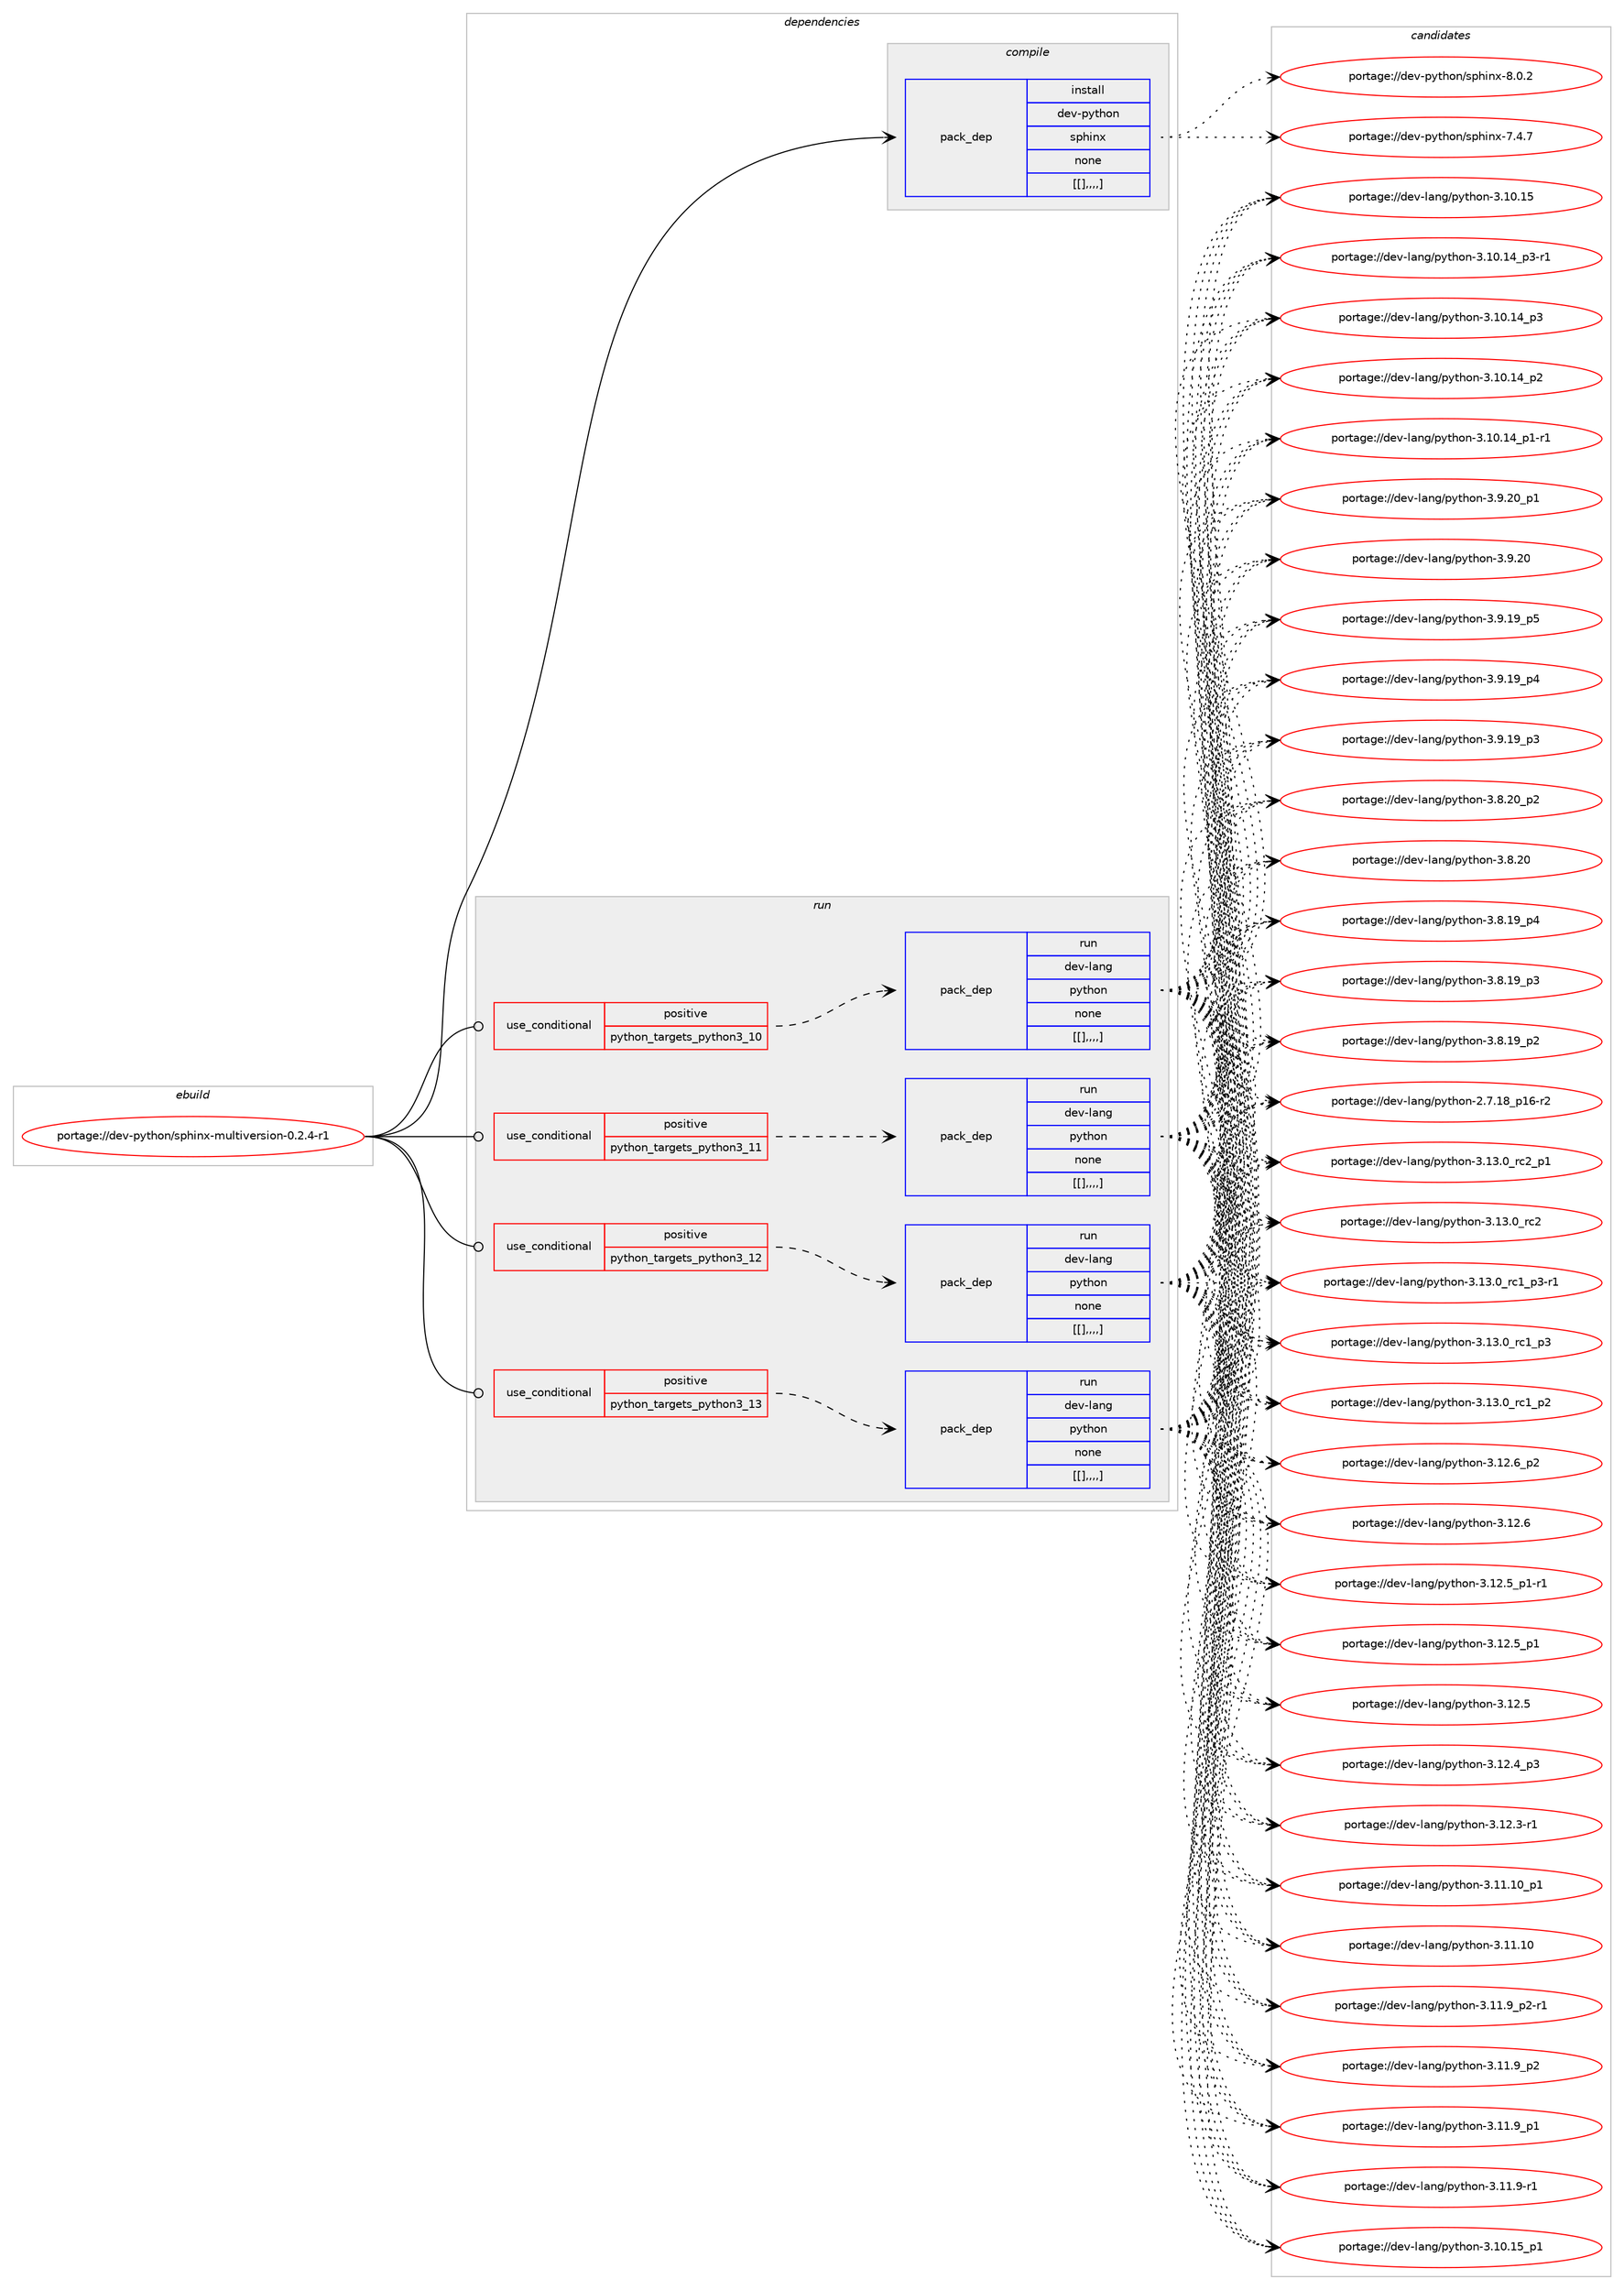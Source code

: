digraph prolog {

# *************
# Graph options
# *************

newrank=true;
concentrate=true;
compound=true;
graph [rankdir=LR,fontname=Helvetica,fontsize=10,ranksep=1.5];#, ranksep=2.5, nodesep=0.2];
edge  [arrowhead=vee];
node  [fontname=Helvetica,fontsize=10];

# **********
# The ebuild
# **********

subgraph cluster_leftcol {
color=gray;
label=<<i>ebuild</i>>;
id [label="portage://dev-python/sphinx-multiversion-0.2.4-r1", color=red, width=4, href="../dev-python/sphinx-multiversion-0.2.4-r1.svg"];
}

# ****************
# The dependencies
# ****************

subgraph cluster_midcol {
color=gray;
label=<<i>dependencies</i>>;
subgraph cluster_compile {
fillcolor="#eeeeee";
style=filled;
label=<<i>compile</i>>;
subgraph pack124453 {
dependency167256 [label=<<TABLE BORDER="0" CELLBORDER="1" CELLSPACING="0" CELLPADDING="4" WIDTH="220"><TR><TD ROWSPAN="6" CELLPADDING="30">pack_dep</TD></TR><TR><TD WIDTH="110">install</TD></TR><TR><TD>dev-python</TD></TR><TR><TD>sphinx</TD></TR><TR><TD>none</TD></TR><TR><TD>[[],,,,]</TD></TR></TABLE>>, shape=none, color=blue];
}
id:e -> dependency167256:w [weight=20,style="solid",arrowhead="vee"];
}
subgraph cluster_compileandrun {
fillcolor="#eeeeee";
style=filled;
label=<<i>compile and run</i>>;
}
subgraph cluster_run {
fillcolor="#eeeeee";
style=filled;
label=<<i>run</i>>;
subgraph cond41545 {
dependency167257 [label=<<TABLE BORDER="0" CELLBORDER="1" CELLSPACING="0" CELLPADDING="4"><TR><TD ROWSPAN="3" CELLPADDING="10">use_conditional</TD></TR><TR><TD>positive</TD></TR><TR><TD>python_targets_python3_10</TD></TR></TABLE>>, shape=none, color=red];
subgraph pack124454 {
dependency167258 [label=<<TABLE BORDER="0" CELLBORDER="1" CELLSPACING="0" CELLPADDING="4" WIDTH="220"><TR><TD ROWSPAN="6" CELLPADDING="30">pack_dep</TD></TR><TR><TD WIDTH="110">run</TD></TR><TR><TD>dev-lang</TD></TR><TR><TD>python</TD></TR><TR><TD>none</TD></TR><TR><TD>[[],,,,]</TD></TR></TABLE>>, shape=none, color=blue];
}
dependency167257:e -> dependency167258:w [weight=20,style="dashed",arrowhead="vee"];
}
id:e -> dependency167257:w [weight=20,style="solid",arrowhead="odot"];
subgraph cond41546 {
dependency167259 [label=<<TABLE BORDER="0" CELLBORDER="1" CELLSPACING="0" CELLPADDING="4"><TR><TD ROWSPAN="3" CELLPADDING="10">use_conditional</TD></TR><TR><TD>positive</TD></TR><TR><TD>python_targets_python3_11</TD></TR></TABLE>>, shape=none, color=red];
subgraph pack124455 {
dependency167260 [label=<<TABLE BORDER="0" CELLBORDER="1" CELLSPACING="0" CELLPADDING="4" WIDTH="220"><TR><TD ROWSPAN="6" CELLPADDING="30">pack_dep</TD></TR><TR><TD WIDTH="110">run</TD></TR><TR><TD>dev-lang</TD></TR><TR><TD>python</TD></TR><TR><TD>none</TD></TR><TR><TD>[[],,,,]</TD></TR></TABLE>>, shape=none, color=blue];
}
dependency167259:e -> dependency167260:w [weight=20,style="dashed",arrowhead="vee"];
}
id:e -> dependency167259:w [weight=20,style="solid",arrowhead="odot"];
subgraph cond41547 {
dependency167261 [label=<<TABLE BORDER="0" CELLBORDER="1" CELLSPACING="0" CELLPADDING="4"><TR><TD ROWSPAN="3" CELLPADDING="10">use_conditional</TD></TR><TR><TD>positive</TD></TR><TR><TD>python_targets_python3_12</TD></TR></TABLE>>, shape=none, color=red];
subgraph pack124456 {
dependency167262 [label=<<TABLE BORDER="0" CELLBORDER="1" CELLSPACING="0" CELLPADDING="4" WIDTH="220"><TR><TD ROWSPAN="6" CELLPADDING="30">pack_dep</TD></TR><TR><TD WIDTH="110">run</TD></TR><TR><TD>dev-lang</TD></TR><TR><TD>python</TD></TR><TR><TD>none</TD></TR><TR><TD>[[],,,,]</TD></TR></TABLE>>, shape=none, color=blue];
}
dependency167261:e -> dependency167262:w [weight=20,style="dashed",arrowhead="vee"];
}
id:e -> dependency167261:w [weight=20,style="solid",arrowhead="odot"];
subgraph cond41548 {
dependency167263 [label=<<TABLE BORDER="0" CELLBORDER="1" CELLSPACING="0" CELLPADDING="4"><TR><TD ROWSPAN="3" CELLPADDING="10">use_conditional</TD></TR><TR><TD>positive</TD></TR><TR><TD>python_targets_python3_13</TD></TR></TABLE>>, shape=none, color=red];
subgraph pack124457 {
dependency167264 [label=<<TABLE BORDER="0" CELLBORDER="1" CELLSPACING="0" CELLPADDING="4" WIDTH="220"><TR><TD ROWSPAN="6" CELLPADDING="30">pack_dep</TD></TR><TR><TD WIDTH="110">run</TD></TR><TR><TD>dev-lang</TD></TR><TR><TD>python</TD></TR><TR><TD>none</TD></TR><TR><TD>[[],,,,]</TD></TR></TABLE>>, shape=none, color=blue];
}
dependency167263:e -> dependency167264:w [weight=20,style="dashed",arrowhead="vee"];
}
id:e -> dependency167263:w [weight=20,style="solid",arrowhead="odot"];
}
}

# **************
# The candidates
# **************

subgraph cluster_choices {
rank=same;
color=gray;
label=<<i>candidates</i>>;

subgraph choice124453 {
color=black;
nodesep=1;
choice1001011184511212111610411111047115112104105110120455646484650 [label="portage://dev-python/sphinx-8.0.2", color=red, width=4,href="../dev-python/sphinx-8.0.2.svg"];
choice1001011184511212111610411111047115112104105110120455546524655 [label="portage://dev-python/sphinx-7.4.7", color=red, width=4,href="../dev-python/sphinx-7.4.7.svg"];
dependency167256:e -> choice1001011184511212111610411111047115112104105110120455646484650:w [style=dotted,weight="100"];
dependency167256:e -> choice1001011184511212111610411111047115112104105110120455546524655:w [style=dotted,weight="100"];
}
subgraph choice124454 {
color=black;
nodesep=1;
choice100101118451089711010347112121116104111110455146495146489511499509511249 [label="portage://dev-lang/python-3.13.0_rc2_p1", color=red, width=4,href="../dev-lang/python-3.13.0_rc2_p1.svg"];
choice10010111845108971101034711212111610411111045514649514648951149950 [label="portage://dev-lang/python-3.13.0_rc2", color=red, width=4,href="../dev-lang/python-3.13.0_rc2.svg"];
choice1001011184510897110103471121211161041111104551464951464895114994995112514511449 [label="portage://dev-lang/python-3.13.0_rc1_p3-r1", color=red, width=4,href="../dev-lang/python-3.13.0_rc1_p3-r1.svg"];
choice100101118451089711010347112121116104111110455146495146489511499499511251 [label="portage://dev-lang/python-3.13.0_rc1_p3", color=red, width=4,href="../dev-lang/python-3.13.0_rc1_p3.svg"];
choice100101118451089711010347112121116104111110455146495146489511499499511250 [label="portage://dev-lang/python-3.13.0_rc1_p2", color=red, width=4,href="../dev-lang/python-3.13.0_rc1_p2.svg"];
choice100101118451089711010347112121116104111110455146495046549511250 [label="portage://dev-lang/python-3.12.6_p2", color=red, width=4,href="../dev-lang/python-3.12.6_p2.svg"];
choice10010111845108971101034711212111610411111045514649504654 [label="portage://dev-lang/python-3.12.6", color=red, width=4,href="../dev-lang/python-3.12.6.svg"];
choice1001011184510897110103471121211161041111104551464950465395112494511449 [label="portage://dev-lang/python-3.12.5_p1-r1", color=red, width=4,href="../dev-lang/python-3.12.5_p1-r1.svg"];
choice100101118451089711010347112121116104111110455146495046539511249 [label="portage://dev-lang/python-3.12.5_p1", color=red, width=4,href="../dev-lang/python-3.12.5_p1.svg"];
choice10010111845108971101034711212111610411111045514649504653 [label="portage://dev-lang/python-3.12.5", color=red, width=4,href="../dev-lang/python-3.12.5.svg"];
choice100101118451089711010347112121116104111110455146495046529511251 [label="portage://dev-lang/python-3.12.4_p3", color=red, width=4,href="../dev-lang/python-3.12.4_p3.svg"];
choice100101118451089711010347112121116104111110455146495046514511449 [label="portage://dev-lang/python-3.12.3-r1", color=red, width=4,href="../dev-lang/python-3.12.3-r1.svg"];
choice10010111845108971101034711212111610411111045514649494649489511249 [label="portage://dev-lang/python-3.11.10_p1", color=red, width=4,href="../dev-lang/python-3.11.10_p1.svg"];
choice1001011184510897110103471121211161041111104551464949464948 [label="portage://dev-lang/python-3.11.10", color=red, width=4,href="../dev-lang/python-3.11.10.svg"];
choice1001011184510897110103471121211161041111104551464949465795112504511449 [label="portage://dev-lang/python-3.11.9_p2-r1", color=red, width=4,href="../dev-lang/python-3.11.9_p2-r1.svg"];
choice100101118451089711010347112121116104111110455146494946579511250 [label="portage://dev-lang/python-3.11.9_p2", color=red, width=4,href="../dev-lang/python-3.11.9_p2.svg"];
choice100101118451089711010347112121116104111110455146494946579511249 [label="portage://dev-lang/python-3.11.9_p1", color=red, width=4,href="../dev-lang/python-3.11.9_p1.svg"];
choice100101118451089711010347112121116104111110455146494946574511449 [label="portage://dev-lang/python-3.11.9-r1", color=red, width=4,href="../dev-lang/python-3.11.9-r1.svg"];
choice10010111845108971101034711212111610411111045514649484649539511249 [label="portage://dev-lang/python-3.10.15_p1", color=red, width=4,href="../dev-lang/python-3.10.15_p1.svg"];
choice1001011184510897110103471121211161041111104551464948464953 [label="portage://dev-lang/python-3.10.15", color=red, width=4,href="../dev-lang/python-3.10.15.svg"];
choice100101118451089711010347112121116104111110455146494846495295112514511449 [label="portage://dev-lang/python-3.10.14_p3-r1", color=red, width=4,href="../dev-lang/python-3.10.14_p3-r1.svg"];
choice10010111845108971101034711212111610411111045514649484649529511251 [label="portage://dev-lang/python-3.10.14_p3", color=red, width=4,href="../dev-lang/python-3.10.14_p3.svg"];
choice10010111845108971101034711212111610411111045514649484649529511250 [label="portage://dev-lang/python-3.10.14_p2", color=red, width=4,href="../dev-lang/python-3.10.14_p2.svg"];
choice100101118451089711010347112121116104111110455146494846495295112494511449 [label="portage://dev-lang/python-3.10.14_p1-r1", color=red, width=4,href="../dev-lang/python-3.10.14_p1-r1.svg"];
choice100101118451089711010347112121116104111110455146574650489511249 [label="portage://dev-lang/python-3.9.20_p1", color=red, width=4,href="../dev-lang/python-3.9.20_p1.svg"];
choice10010111845108971101034711212111610411111045514657465048 [label="portage://dev-lang/python-3.9.20", color=red, width=4,href="../dev-lang/python-3.9.20.svg"];
choice100101118451089711010347112121116104111110455146574649579511253 [label="portage://dev-lang/python-3.9.19_p5", color=red, width=4,href="../dev-lang/python-3.9.19_p5.svg"];
choice100101118451089711010347112121116104111110455146574649579511252 [label="portage://dev-lang/python-3.9.19_p4", color=red, width=4,href="../dev-lang/python-3.9.19_p4.svg"];
choice100101118451089711010347112121116104111110455146574649579511251 [label="portage://dev-lang/python-3.9.19_p3", color=red, width=4,href="../dev-lang/python-3.9.19_p3.svg"];
choice100101118451089711010347112121116104111110455146564650489511250 [label="portage://dev-lang/python-3.8.20_p2", color=red, width=4,href="../dev-lang/python-3.8.20_p2.svg"];
choice10010111845108971101034711212111610411111045514656465048 [label="portage://dev-lang/python-3.8.20", color=red, width=4,href="../dev-lang/python-3.8.20.svg"];
choice100101118451089711010347112121116104111110455146564649579511252 [label="portage://dev-lang/python-3.8.19_p4", color=red, width=4,href="../dev-lang/python-3.8.19_p4.svg"];
choice100101118451089711010347112121116104111110455146564649579511251 [label="portage://dev-lang/python-3.8.19_p3", color=red, width=4,href="../dev-lang/python-3.8.19_p3.svg"];
choice100101118451089711010347112121116104111110455146564649579511250 [label="portage://dev-lang/python-3.8.19_p2", color=red, width=4,href="../dev-lang/python-3.8.19_p2.svg"];
choice100101118451089711010347112121116104111110455046554649569511249544511450 [label="portage://dev-lang/python-2.7.18_p16-r2", color=red, width=4,href="../dev-lang/python-2.7.18_p16-r2.svg"];
dependency167258:e -> choice100101118451089711010347112121116104111110455146495146489511499509511249:w [style=dotted,weight="100"];
dependency167258:e -> choice10010111845108971101034711212111610411111045514649514648951149950:w [style=dotted,weight="100"];
dependency167258:e -> choice1001011184510897110103471121211161041111104551464951464895114994995112514511449:w [style=dotted,weight="100"];
dependency167258:e -> choice100101118451089711010347112121116104111110455146495146489511499499511251:w [style=dotted,weight="100"];
dependency167258:e -> choice100101118451089711010347112121116104111110455146495146489511499499511250:w [style=dotted,weight="100"];
dependency167258:e -> choice100101118451089711010347112121116104111110455146495046549511250:w [style=dotted,weight="100"];
dependency167258:e -> choice10010111845108971101034711212111610411111045514649504654:w [style=dotted,weight="100"];
dependency167258:e -> choice1001011184510897110103471121211161041111104551464950465395112494511449:w [style=dotted,weight="100"];
dependency167258:e -> choice100101118451089711010347112121116104111110455146495046539511249:w [style=dotted,weight="100"];
dependency167258:e -> choice10010111845108971101034711212111610411111045514649504653:w [style=dotted,weight="100"];
dependency167258:e -> choice100101118451089711010347112121116104111110455146495046529511251:w [style=dotted,weight="100"];
dependency167258:e -> choice100101118451089711010347112121116104111110455146495046514511449:w [style=dotted,weight="100"];
dependency167258:e -> choice10010111845108971101034711212111610411111045514649494649489511249:w [style=dotted,weight="100"];
dependency167258:e -> choice1001011184510897110103471121211161041111104551464949464948:w [style=dotted,weight="100"];
dependency167258:e -> choice1001011184510897110103471121211161041111104551464949465795112504511449:w [style=dotted,weight="100"];
dependency167258:e -> choice100101118451089711010347112121116104111110455146494946579511250:w [style=dotted,weight="100"];
dependency167258:e -> choice100101118451089711010347112121116104111110455146494946579511249:w [style=dotted,weight="100"];
dependency167258:e -> choice100101118451089711010347112121116104111110455146494946574511449:w [style=dotted,weight="100"];
dependency167258:e -> choice10010111845108971101034711212111610411111045514649484649539511249:w [style=dotted,weight="100"];
dependency167258:e -> choice1001011184510897110103471121211161041111104551464948464953:w [style=dotted,weight="100"];
dependency167258:e -> choice100101118451089711010347112121116104111110455146494846495295112514511449:w [style=dotted,weight="100"];
dependency167258:e -> choice10010111845108971101034711212111610411111045514649484649529511251:w [style=dotted,weight="100"];
dependency167258:e -> choice10010111845108971101034711212111610411111045514649484649529511250:w [style=dotted,weight="100"];
dependency167258:e -> choice100101118451089711010347112121116104111110455146494846495295112494511449:w [style=dotted,weight="100"];
dependency167258:e -> choice100101118451089711010347112121116104111110455146574650489511249:w [style=dotted,weight="100"];
dependency167258:e -> choice10010111845108971101034711212111610411111045514657465048:w [style=dotted,weight="100"];
dependency167258:e -> choice100101118451089711010347112121116104111110455146574649579511253:w [style=dotted,weight="100"];
dependency167258:e -> choice100101118451089711010347112121116104111110455146574649579511252:w [style=dotted,weight="100"];
dependency167258:e -> choice100101118451089711010347112121116104111110455146574649579511251:w [style=dotted,weight="100"];
dependency167258:e -> choice100101118451089711010347112121116104111110455146564650489511250:w [style=dotted,weight="100"];
dependency167258:e -> choice10010111845108971101034711212111610411111045514656465048:w [style=dotted,weight="100"];
dependency167258:e -> choice100101118451089711010347112121116104111110455146564649579511252:w [style=dotted,weight="100"];
dependency167258:e -> choice100101118451089711010347112121116104111110455146564649579511251:w [style=dotted,weight="100"];
dependency167258:e -> choice100101118451089711010347112121116104111110455146564649579511250:w [style=dotted,weight="100"];
dependency167258:e -> choice100101118451089711010347112121116104111110455046554649569511249544511450:w [style=dotted,weight="100"];
}
subgraph choice124455 {
color=black;
nodesep=1;
choice100101118451089711010347112121116104111110455146495146489511499509511249 [label="portage://dev-lang/python-3.13.0_rc2_p1", color=red, width=4,href="../dev-lang/python-3.13.0_rc2_p1.svg"];
choice10010111845108971101034711212111610411111045514649514648951149950 [label="portage://dev-lang/python-3.13.0_rc2", color=red, width=4,href="../dev-lang/python-3.13.0_rc2.svg"];
choice1001011184510897110103471121211161041111104551464951464895114994995112514511449 [label="portage://dev-lang/python-3.13.0_rc1_p3-r1", color=red, width=4,href="../dev-lang/python-3.13.0_rc1_p3-r1.svg"];
choice100101118451089711010347112121116104111110455146495146489511499499511251 [label="portage://dev-lang/python-3.13.0_rc1_p3", color=red, width=4,href="../dev-lang/python-3.13.0_rc1_p3.svg"];
choice100101118451089711010347112121116104111110455146495146489511499499511250 [label="portage://dev-lang/python-3.13.0_rc1_p2", color=red, width=4,href="../dev-lang/python-3.13.0_rc1_p2.svg"];
choice100101118451089711010347112121116104111110455146495046549511250 [label="portage://dev-lang/python-3.12.6_p2", color=red, width=4,href="../dev-lang/python-3.12.6_p2.svg"];
choice10010111845108971101034711212111610411111045514649504654 [label="portage://dev-lang/python-3.12.6", color=red, width=4,href="../dev-lang/python-3.12.6.svg"];
choice1001011184510897110103471121211161041111104551464950465395112494511449 [label="portage://dev-lang/python-3.12.5_p1-r1", color=red, width=4,href="../dev-lang/python-3.12.5_p1-r1.svg"];
choice100101118451089711010347112121116104111110455146495046539511249 [label="portage://dev-lang/python-3.12.5_p1", color=red, width=4,href="../dev-lang/python-3.12.5_p1.svg"];
choice10010111845108971101034711212111610411111045514649504653 [label="portage://dev-lang/python-3.12.5", color=red, width=4,href="../dev-lang/python-3.12.5.svg"];
choice100101118451089711010347112121116104111110455146495046529511251 [label="portage://dev-lang/python-3.12.4_p3", color=red, width=4,href="../dev-lang/python-3.12.4_p3.svg"];
choice100101118451089711010347112121116104111110455146495046514511449 [label="portage://dev-lang/python-3.12.3-r1", color=red, width=4,href="../dev-lang/python-3.12.3-r1.svg"];
choice10010111845108971101034711212111610411111045514649494649489511249 [label="portage://dev-lang/python-3.11.10_p1", color=red, width=4,href="../dev-lang/python-3.11.10_p1.svg"];
choice1001011184510897110103471121211161041111104551464949464948 [label="portage://dev-lang/python-3.11.10", color=red, width=4,href="../dev-lang/python-3.11.10.svg"];
choice1001011184510897110103471121211161041111104551464949465795112504511449 [label="portage://dev-lang/python-3.11.9_p2-r1", color=red, width=4,href="../dev-lang/python-3.11.9_p2-r1.svg"];
choice100101118451089711010347112121116104111110455146494946579511250 [label="portage://dev-lang/python-3.11.9_p2", color=red, width=4,href="../dev-lang/python-3.11.9_p2.svg"];
choice100101118451089711010347112121116104111110455146494946579511249 [label="portage://dev-lang/python-3.11.9_p1", color=red, width=4,href="../dev-lang/python-3.11.9_p1.svg"];
choice100101118451089711010347112121116104111110455146494946574511449 [label="portage://dev-lang/python-3.11.9-r1", color=red, width=4,href="../dev-lang/python-3.11.9-r1.svg"];
choice10010111845108971101034711212111610411111045514649484649539511249 [label="portage://dev-lang/python-3.10.15_p1", color=red, width=4,href="../dev-lang/python-3.10.15_p1.svg"];
choice1001011184510897110103471121211161041111104551464948464953 [label="portage://dev-lang/python-3.10.15", color=red, width=4,href="../dev-lang/python-3.10.15.svg"];
choice100101118451089711010347112121116104111110455146494846495295112514511449 [label="portage://dev-lang/python-3.10.14_p3-r1", color=red, width=4,href="../dev-lang/python-3.10.14_p3-r1.svg"];
choice10010111845108971101034711212111610411111045514649484649529511251 [label="portage://dev-lang/python-3.10.14_p3", color=red, width=4,href="../dev-lang/python-3.10.14_p3.svg"];
choice10010111845108971101034711212111610411111045514649484649529511250 [label="portage://dev-lang/python-3.10.14_p2", color=red, width=4,href="../dev-lang/python-3.10.14_p2.svg"];
choice100101118451089711010347112121116104111110455146494846495295112494511449 [label="portage://dev-lang/python-3.10.14_p1-r1", color=red, width=4,href="../dev-lang/python-3.10.14_p1-r1.svg"];
choice100101118451089711010347112121116104111110455146574650489511249 [label="portage://dev-lang/python-3.9.20_p1", color=red, width=4,href="../dev-lang/python-3.9.20_p1.svg"];
choice10010111845108971101034711212111610411111045514657465048 [label="portage://dev-lang/python-3.9.20", color=red, width=4,href="../dev-lang/python-3.9.20.svg"];
choice100101118451089711010347112121116104111110455146574649579511253 [label="portage://dev-lang/python-3.9.19_p5", color=red, width=4,href="../dev-lang/python-3.9.19_p5.svg"];
choice100101118451089711010347112121116104111110455146574649579511252 [label="portage://dev-lang/python-3.9.19_p4", color=red, width=4,href="../dev-lang/python-3.9.19_p4.svg"];
choice100101118451089711010347112121116104111110455146574649579511251 [label="portage://dev-lang/python-3.9.19_p3", color=red, width=4,href="../dev-lang/python-3.9.19_p3.svg"];
choice100101118451089711010347112121116104111110455146564650489511250 [label="portage://dev-lang/python-3.8.20_p2", color=red, width=4,href="../dev-lang/python-3.8.20_p2.svg"];
choice10010111845108971101034711212111610411111045514656465048 [label="portage://dev-lang/python-3.8.20", color=red, width=4,href="../dev-lang/python-3.8.20.svg"];
choice100101118451089711010347112121116104111110455146564649579511252 [label="portage://dev-lang/python-3.8.19_p4", color=red, width=4,href="../dev-lang/python-3.8.19_p4.svg"];
choice100101118451089711010347112121116104111110455146564649579511251 [label="portage://dev-lang/python-3.8.19_p3", color=red, width=4,href="../dev-lang/python-3.8.19_p3.svg"];
choice100101118451089711010347112121116104111110455146564649579511250 [label="portage://dev-lang/python-3.8.19_p2", color=red, width=4,href="../dev-lang/python-3.8.19_p2.svg"];
choice100101118451089711010347112121116104111110455046554649569511249544511450 [label="portage://dev-lang/python-2.7.18_p16-r2", color=red, width=4,href="../dev-lang/python-2.7.18_p16-r2.svg"];
dependency167260:e -> choice100101118451089711010347112121116104111110455146495146489511499509511249:w [style=dotted,weight="100"];
dependency167260:e -> choice10010111845108971101034711212111610411111045514649514648951149950:w [style=dotted,weight="100"];
dependency167260:e -> choice1001011184510897110103471121211161041111104551464951464895114994995112514511449:w [style=dotted,weight="100"];
dependency167260:e -> choice100101118451089711010347112121116104111110455146495146489511499499511251:w [style=dotted,weight="100"];
dependency167260:e -> choice100101118451089711010347112121116104111110455146495146489511499499511250:w [style=dotted,weight="100"];
dependency167260:e -> choice100101118451089711010347112121116104111110455146495046549511250:w [style=dotted,weight="100"];
dependency167260:e -> choice10010111845108971101034711212111610411111045514649504654:w [style=dotted,weight="100"];
dependency167260:e -> choice1001011184510897110103471121211161041111104551464950465395112494511449:w [style=dotted,weight="100"];
dependency167260:e -> choice100101118451089711010347112121116104111110455146495046539511249:w [style=dotted,weight="100"];
dependency167260:e -> choice10010111845108971101034711212111610411111045514649504653:w [style=dotted,weight="100"];
dependency167260:e -> choice100101118451089711010347112121116104111110455146495046529511251:w [style=dotted,weight="100"];
dependency167260:e -> choice100101118451089711010347112121116104111110455146495046514511449:w [style=dotted,weight="100"];
dependency167260:e -> choice10010111845108971101034711212111610411111045514649494649489511249:w [style=dotted,weight="100"];
dependency167260:e -> choice1001011184510897110103471121211161041111104551464949464948:w [style=dotted,weight="100"];
dependency167260:e -> choice1001011184510897110103471121211161041111104551464949465795112504511449:w [style=dotted,weight="100"];
dependency167260:e -> choice100101118451089711010347112121116104111110455146494946579511250:w [style=dotted,weight="100"];
dependency167260:e -> choice100101118451089711010347112121116104111110455146494946579511249:w [style=dotted,weight="100"];
dependency167260:e -> choice100101118451089711010347112121116104111110455146494946574511449:w [style=dotted,weight="100"];
dependency167260:e -> choice10010111845108971101034711212111610411111045514649484649539511249:w [style=dotted,weight="100"];
dependency167260:e -> choice1001011184510897110103471121211161041111104551464948464953:w [style=dotted,weight="100"];
dependency167260:e -> choice100101118451089711010347112121116104111110455146494846495295112514511449:w [style=dotted,weight="100"];
dependency167260:e -> choice10010111845108971101034711212111610411111045514649484649529511251:w [style=dotted,weight="100"];
dependency167260:e -> choice10010111845108971101034711212111610411111045514649484649529511250:w [style=dotted,weight="100"];
dependency167260:e -> choice100101118451089711010347112121116104111110455146494846495295112494511449:w [style=dotted,weight="100"];
dependency167260:e -> choice100101118451089711010347112121116104111110455146574650489511249:w [style=dotted,weight="100"];
dependency167260:e -> choice10010111845108971101034711212111610411111045514657465048:w [style=dotted,weight="100"];
dependency167260:e -> choice100101118451089711010347112121116104111110455146574649579511253:w [style=dotted,weight="100"];
dependency167260:e -> choice100101118451089711010347112121116104111110455146574649579511252:w [style=dotted,weight="100"];
dependency167260:e -> choice100101118451089711010347112121116104111110455146574649579511251:w [style=dotted,weight="100"];
dependency167260:e -> choice100101118451089711010347112121116104111110455146564650489511250:w [style=dotted,weight="100"];
dependency167260:e -> choice10010111845108971101034711212111610411111045514656465048:w [style=dotted,weight="100"];
dependency167260:e -> choice100101118451089711010347112121116104111110455146564649579511252:w [style=dotted,weight="100"];
dependency167260:e -> choice100101118451089711010347112121116104111110455146564649579511251:w [style=dotted,weight="100"];
dependency167260:e -> choice100101118451089711010347112121116104111110455146564649579511250:w [style=dotted,weight="100"];
dependency167260:e -> choice100101118451089711010347112121116104111110455046554649569511249544511450:w [style=dotted,weight="100"];
}
subgraph choice124456 {
color=black;
nodesep=1;
choice100101118451089711010347112121116104111110455146495146489511499509511249 [label="portage://dev-lang/python-3.13.0_rc2_p1", color=red, width=4,href="../dev-lang/python-3.13.0_rc2_p1.svg"];
choice10010111845108971101034711212111610411111045514649514648951149950 [label="portage://dev-lang/python-3.13.0_rc2", color=red, width=4,href="../dev-lang/python-3.13.0_rc2.svg"];
choice1001011184510897110103471121211161041111104551464951464895114994995112514511449 [label="portage://dev-lang/python-3.13.0_rc1_p3-r1", color=red, width=4,href="../dev-lang/python-3.13.0_rc1_p3-r1.svg"];
choice100101118451089711010347112121116104111110455146495146489511499499511251 [label="portage://dev-lang/python-3.13.0_rc1_p3", color=red, width=4,href="../dev-lang/python-3.13.0_rc1_p3.svg"];
choice100101118451089711010347112121116104111110455146495146489511499499511250 [label="portage://dev-lang/python-3.13.0_rc1_p2", color=red, width=4,href="../dev-lang/python-3.13.0_rc1_p2.svg"];
choice100101118451089711010347112121116104111110455146495046549511250 [label="portage://dev-lang/python-3.12.6_p2", color=red, width=4,href="../dev-lang/python-3.12.6_p2.svg"];
choice10010111845108971101034711212111610411111045514649504654 [label="portage://dev-lang/python-3.12.6", color=red, width=4,href="../dev-lang/python-3.12.6.svg"];
choice1001011184510897110103471121211161041111104551464950465395112494511449 [label="portage://dev-lang/python-3.12.5_p1-r1", color=red, width=4,href="../dev-lang/python-3.12.5_p1-r1.svg"];
choice100101118451089711010347112121116104111110455146495046539511249 [label="portage://dev-lang/python-3.12.5_p1", color=red, width=4,href="../dev-lang/python-3.12.5_p1.svg"];
choice10010111845108971101034711212111610411111045514649504653 [label="portage://dev-lang/python-3.12.5", color=red, width=4,href="../dev-lang/python-3.12.5.svg"];
choice100101118451089711010347112121116104111110455146495046529511251 [label="portage://dev-lang/python-3.12.4_p3", color=red, width=4,href="../dev-lang/python-3.12.4_p3.svg"];
choice100101118451089711010347112121116104111110455146495046514511449 [label="portage://dev-lang/python-3.12.3-r1", color=red, width=4,href="../dev-lang/python-3.12.3-r1.svg"];
choice10010111845108971101034711212111610411111045514649494649489511249 [label="portage://dev-lang/python-3.11.10_p1", color=red, width=4,href="../dev-lang/python-3.11.10_p1.svg"];
choice1001011184510897110103471121211161041111104551464949464948 [label="portage://dev-lang/python-3.11.10", color=red, width=4,href="../dev-lang/python-3.11.10.svg"];
choice1001011184510897110103471121211161041111104551464949465795112504511449 [label="portage://dev-lang/python-3.11.9_p2-r1", color=red, width=4,href="../dev-lang/python-3.11.9_p2-r1.svg"];
choice100101118451089711010347112121116104111110455146494946579511250 [label="portage://dev-lang/python-3.11.9_p2", color=red, width=4,href="../dev-lang/python-3.11.9_p2.svg"];
choice100101118451089711010347112121116104111110455146494946579511249 [label="portage://dev-lang/python-3.11.9_p1", color=red, width=4,href="../dev-lang/python-3.11.9_p1.svg"];
choice100101118451089711010347112121116104111110455146494946574511449 [label="portage://dev-lang/python-3.11.9-r1", color=red, width=4,href="../dev-lang/python-3.11.9-r1.svg"];
choice10010111845108971101034711212111610411111045514649484649539511249 [label="portage://dev-lang/python-3.10.15_p1", color=red, width=4,href="../dev-lang/python-3.10.15_p1.svg"];
choice1001011184510897110103471121211161041111104551464948464953 [label="portage://dev-lang/python-3.10.15", color=red, width=4,href="../dev-lang/python-3.10.15.svg"];
choice100101118451089711010347112121116104111110455146494846495295112514511449 [label="portage://dev-lang/python-3.10.14_p3-r1", color=red, width=4,href="../dev-lang/python-3.10.14_p3-r1.svg"];
choice10010111845108971101034711212111610411111045514649484649529511251 [label="portage://dev-lang/python-3.10.14_p3", color=red, width=4,href="../dev-lang/python-3.10.14_p3.svg"];
choice10010111845108971101034711212111610411111045514649484649529511250 [label="portage://dev-lang/python-3.10.14_p2", color=red, width=4,href="../dev-lang/python-3.10.14_p2.svg"];
choice100101118451089711010347112121116104111110455146494846495295112494511449 [label="portage://dev-lang/python-3.10.14_p1-r1", color=red, width=4,href="../dev-lang/python-3.10.14_p1-r1.svg"];
choice100101118451089711010347112121116104111110455146574650489511249 [label="portage://dev-lang/python-3.9.20_p1", color=red, width=4,href="../dev-lang/python-3.9.20_p1.svg"];
choice10010111845108971101034711212111610411111045514657465048 [label="portage://dev-lang/python-3.9.20", color=red, width=4,href="../dev-lang/python-3.9.20.svg"];
choice100101118451089711010347112121116104111110455146574649579511253 [label="portage://dev-lang/python-3.9.19_p5", color=red, width=4,href="../dev-lang/python-3.9.19_p5.svg"];
choice100101118451089711010347112121116104111110455146574649579511252 [label="portage://dev-lang/python-3.9.19_p4", color=red, width=4,href="../dev-lang/python-3.9.19_p4.svg"];
choice100101118451089711010347112121116104111110455146574649579511251 [label="portage://dev-lang/python-3.9.19_p3", color=red, width=4,href="../dev-lang/python-3.9.19_p3.svg"];
choice100101118451089711010347112121116104111110455146564650489511250 [label="portage://dev-lang/python-3.8.20_p2", color=red, width=4,href="../dev-lang/python-3.8.20_p2.svg"];
choice10010111845108971101034711212111610411111045514656465048 [label="portage://dev-lang/python-3.8.20", color=red, width=4,href="../dev-lang/python-3.8.20.svg"];
choice100101118451089711010347112121116104111110455146564649579511252 [label="portage://dev-lang/python-3.8.19_p4", color=red, width=4,href="../dev-lang/python-3.8.19_p4.svg"];
choice100101118451089711010347112121116104111110455146564649579511251 [label="portage://dev-lang/python-3.8.19_p3", color=red, width=4,href="../dev-lang/python-3.8.19_p3.svg"];
choice100101118451089711010347112121116104111110455146564649579511250 [label="portage://dev-lang/python-3.8.19_p2", color=red, width=4,href="../dev-lang/python-3.8.19_p2.svg"];
choice100101118451089711010347112121116104111110455046554649569511249544511450 [label="portage://dev-lang/python-2.7.18_p16-r2", color=red, width=4,href="../dev-lang/python-2.7.18_p16-r2.svg"];
dependency167262:e -> choice100101118451089711010347112121116104111110455146495146489511499509511249:w [style=dotted,weight="100"];
dependency167262:e -> choice10010111845108971101034711212111610411111045514649514648951149950:w [style=dotted,weight="100"];
dependency167262:e -> choice1001011184510897110103471121211161041111104551464951464895114994995112514511449:w [style=dotted,weight="100"];
dependency167262:e -> choice100101118451089711010347112121116104111110455146495146489511499499511251:w [style=dotted,weight="100"];
dependency167262:e -> choice100101118451089711010347112121116104111110455146495146489511499499511250:w [style=dotted,weight="100"];
dependency167262:e -> choice100101118451089711010347112121116104111110455146495046549511250:w [style=dotted,weight="100"];
dependency167262:e -> choice10010111845108971101034711212111610411111045514649504654:w [style=dotted,weight="100"];
dependency167262:e -> choice1001011184510897110103471121211161041111104551464950465395112494511449:w [style=dotted,weight="100"];
dependency167262:e -> choice100101118451089711010347112121116104111110455146495046539511249:w [style=dotted,weight="100"];
dependency167262:e -> choice10010111845108971101034711212111610411111045514649504653:w [style=dotted,weight="100"];
dependency167262:e -> choice100101118451089711010347112121116104111110455146495046529511251:w [style=dotted,weight="100"];
dependency167262:e -> choice100101118451089711010347112121116104111110455146495046514511449:w [style=dotted,weight="100"];
dependency167262:e -> choice10010111845108971101034711212111610411111045514649494649489511249:w [style=dotted,weight="100"];
dependency167262:e -> choice1001011184510897110103471121211161041111104551464949464948:w [style=dotted,weight="100"];
dependency167262:e -> choice1001011184510897110103471121211161041111104551464949465795112504511449:w [style=dotted,weight="100"];
dependency167262:e -> choice100101118451089711010347112121116104111110455146494946579511250:w [style=dotted,weight="100"];
dependency167262:e -> choice100101118451089711010347112121116104111110455146494946579511249:w [style=dotted,weight="100"];
dependency167262:e -> choice100101118451089711010347112121116104111110455146494946574511449:w [style=dotted,weight="100"];
dependency167262:e -> choice10010111845108971101034711212111610411111045514649484649539511249:w [style=dotted,weight="100"];
dependency167262:e -> choice1001011184510897110103471121211161041111104551464948464953:w [style=dotted,weight="100"];
dependency167262:e -> choice100101118451089711010347112121116104111110455146494846495295112514511449:w [style=dotted,weight="100"];
dependency167262:e -> choice10010111845108971101034711212111610411111045514649484649529511251:w [style=dotted,weight="100"];
dependency167262:e -> choice10010111845108971101034711212111610411111045514649484649529511250:w [style=dotted,weight="100"];
dependency167262:e -> choice100101118451089711010347112121116104111110455146494846495295112494511449:w [style=dotted,weight="100"];
dependency167262:e -> choice100101118451089711010347112121116104111110455146574650489511249:w [style=dotted,weight="100"];
dependency167262:e -> choice10010111845108971101034711212111610411111045514657465048:w [style=dotted,weight="100"];
dependency167262:e -> choice100101118451089711010347112121116104111110455146574649579511253:w [style=dotted,weight="100"];
dependency167262:e -> choice100101118451089711010347112121116104111110455146574649579511252:w [style=dotted,weight="100"];
dependency167262:e -> choice100101118451089711010347112121116104111110455146574649579511251:w [style=dotted,weight="100"];
dependency167262:e -> choice100101118451089711010347112121116104111110455146564650489511250:w [style=dotted,weight="100"];
dependency167262:e -> choice10010111845108971101034711212111610411111045514656465048:w [style=dotted,weight="100"];
dependency167262:e -> choice100101118451089711010347112121116104111110455146564649579511252:w [style=dotted,weight="100"];
dependency167262:e -> choice100101118451089711010347112121116104111110455146564649579511251:w [style=dotted,weight="100"];
dependency167262:e -> choice100101118451089711010347112121116104111110455146564649579511250:w [style=dotted,weight="100"];
dependency167262:e -> choice100101118451089711010347112121116104111110455046554649569511249544511450:w [style=dotted,weight="100"];
}
subgraph choice124457 {
color=black;
nodesep=1;
choice100101118451089711010347112121116104111110455146495146489511499509511249 [label="portage://dev-lang/python-3.13.0_rc2_p1", color=red, width=4,href="../dev-lang/python-3.13.0_rc2_p1.svg"];
choice10010111845108971101034711212111610411111045514649514648951149950 [label="portage://dev-lang/python-3.13.0_rc2", color=red, width=4,href="../dev-lang/python-3.13.0_rc2.svg"];
choice1001011184510897110103471121211161041111104551464951464895114994995112514511449 [label="portage://dev-lang/python-3.13.0_rc1_p3-r1", color=red, width=4,href="../dev-lang/python-3.13.0_rc1_p3-r1.svg"];
choice100101118451089711010347112121116104111110455146495146489511499499511251 [label="portage://dev-lang/python-3.13.0_rc1_p3", color=red, width=4,href="../dev-lang/python-3.13.0_rc1_p3.svg"];
choice100101118451089711010347112121116104111110455146495146489511499499511250 [label="portage://dev-lang/python-3.13.0_rc1_p2", color=red, width=4,href="../dev-lang/python-3.13.0_rc1_p2.svg"];
choice100101118451089711010347112121116104111110455146495046549511250 [label="portage://dev-lang/python-3.12.6_p2", color=red, width=4,href="../dev-lang/python-3.12.6_p2.svg"];
choice10010111845108971101034711212111610411111045514649504654 [label="portage://dev-lang/python-3.12.6", color=red, width=4,href="../dev-lang/python-3.12.6.svg"];
choice1001011184510897110103471121211161041111104551464950465395112494511449 [label="portage://dev-lang/python-3.12.5_p1-r1", color=red, width=4,href="../dev-lang/python-3.12.5_p1-r1.svg"];
choice100101118451089711010347112121116104111110455146495046539511249 [label="portage://dev-lang/python-3.12.5_p1", color=red, width=4,href="../dev-lang/python-3.12.5_p1.svg"];
choice10010111845108971101034711212111610411111045514649504653 [label="portage://dev-lang/python-3.12.5", color=red, width=4,href="../dev-lang/python-3.12.5.svg"];
choice100101118451089711010347112121116104111110455146495046529511251 [label="portage://dev-lang/python-3.12.4_p3", color=red, width=4,href="../dev-lang/python-3.12.4_p3.svg"];
choice100101118451089711010347112121116104111110455146495046514511449 [label="portage://dev-lang/python-3.12.3-r1", color=red, width=4,href="../dev-lang/python-3.12.3-r1.svg"];
choice10010111845108971101034711212111610411111045514649494649489511249 [label="portage://dev-lang/python-3.11.10_p1", color=red, width=4,href="../dev-lang/python-3.11.10_p1.svg"];
choice1001011184510897110103471121211161041111104551464949464948 [label="portage://dev-lang/python-3.11.10", color=red, width=4,href="../dev-lang/python-3.11.10.svg"];
choice1001011184510897110103471121211161041111104551464949465795112504511449 [label="portage://dev-lang/python-3.11.9_p2-r1", color=red, width=4,href="../dev-lang/python-3.11.9_p2-r1.svg"];
choice100101118451089711010347112121116104111110455146494946579511250 [label="portage://dev-lang/python-3.11.9_p2", color=red, width=4,href="../dev-lang/python-3.11.9_p2.svg"];
choice100101118451089711010347112121116104111110455146494946579511249 [label="portage://dev-lang/python-3.11.9_p1", color=red, width=4,href="../dev-lang/python-3.11.9_p1.svg"];
choice100101118451089711010347112121116104111110455146494946574511449 [label="portage://dev-lang/python-3.11.9-r1", color=red, width=4,href="../dev-lang/python-3.11.9-r1.svg"];
choice10010111845108971101034711212111610411111045514649484649539511249 [label="portage://dev-lang/python-3.10.15_p1", color=red, width=4,href="../dev-lang/python-3.10.15_p1.svg"];
choice1001011184510897110103471121211161041111104551464948464953 [label="portage://dev-lang/python-3.10.15", color=red, width=4,href="../dev-lang/python-3.10.15.svg"];
choice100101118451089711010347112121116104111110455146494846495295112514511449 [label="portage://dev-lang/python-3.10.14_p3-r1", color=red, width=4,href="../dev-lang/python-3.10.14_p3-r1.svg"];
choice10010111845108971101034711212111610411111045514649484649529511251 [label="portage://dev-lang/python-3.10.14_p3", color=red, width=4,href="../dev-lang/python-3.10.14_p3.svg"];
choice10010111845108971101034711212111610411111045514649484649529511250 [label="portage://dev-lang/python-3.10.14_p2", color=red, width=4,href="../dev-lang/python-3.10.14_p2.svg"];
choice100101118451089711010347112121116104111110455146494846495295112494511449 [label="portage://dev-lang/python-3.10.14_p1-r1", color=red, width=4,href="../dev-lang/python-3.10.14_p1-r1.svg"];
choice100101118451089711010347112121116104111110455146574650489511249 [label="portage://dev-lang/python-3.9.20_p1", color=red, width=4,href="../dev-lang/python-3.9.20_p1.svg"];
choice10010111845108971101034711212111610411111045514657465048 [label="portage://dev-lang/python-3.9.20", color=red, width=4,href="../dev-lang/python-3.9.20.svg"];
choice100101118451089711010347112121116104111110455146574649579511253 [label="portage://dev-lang/python-3.9.19_p5", color=red, width=4,href="../dev-lang/python-3.9.19_p5.svg"];
choice100101118451089711010347112121116104111110455146574649579511252 [label="portage://dev-lang/python-3.9.19_p4", color=red, width=4,href="../dev-lang/python-3.9.19_p4.svg"];
choice100101118451089711010347112121116104111110455146574649579511251 [label="portage://dev-lang/python-3.9.19_p3", color=red, width=4,href="../dev-lang/python-3.9.19_p3.svg"];
choice100101118451089711010347112121116104111110455146564650489511250 [label="portage://dev-lang/python-3.8.20_p2", color=red, width=4,href="../dev-lang/python-3.8.20_p2.svg"];
choice10010111845108971101034711212111610411111045514656465048 [label="portage://dev-lang/python-3.8.20", color=red, width=4,href="../dev-lang/python-3.8.20.svg"];
choice100101118451089711010347112121116104111110455146564649579511252 [label="portage://dev-lang/python-3.8.19_p4", color=red, width=4,href="../dev-lang/python-3.8.19_p4.svg"];
choice100101118451089711010347112121116104111110455146564649579511251 [label="portage://dev-lang/python-3.8.19_p3", color=red, width=4,href="../dev-lang/python-3.8.19_p3.svg"];
choice100101118451089711010347112121116104111110455146564649579511250 [label="portage://dev-lang/python-3.8.19_p2", color=red, width=4,href="../dev-lang/python-3.8.19_p2.svg"];
choice100101118451089711010347112121116104111110455046554649569511249544511450 [label="portage://dev-lang/python-2.7.18_p16-r2", color=red, width=4,href="../dev-lang/python-2.7.18_p16-r2.svg"];
dependency167264:e -> choice100101118451089711010347112121116104111110455146495146489511499509511249:w [style=dotted,weight="100"];
dependency167264:e -> choice10010111845108971101034711212111610411111045514649514648951149950:w [style=dotted,weight="100"];
dependency167264:e -> choice1001011184510897110103471121211161041111104551464951464895114994995112514511449:w [style=dotted,weight="100"];
dependency167264:e -> choice100101118451089711010347112121116104111110455146495146489511499499511251:w [style=dotted,weight="100"];
dependency167264:e -> choice100101118451089711010347112121116104111110455146495146489511499499511250:w [style=dotted,weight="100"];
dependency167264:e -> choice100101118451089711010347112121116104111110455146495046549511250:w [style=dotted,weight="100"];
dependency167264:e -> choice10010111845108971101034711212111610411111045514649504654:w [style=dotted,weight="100"];
dependency167264:e -> choice1001011184510897110103471121211161041111104551464950465395112494511449:w [style=dotted,weight="100"];
dependency167264:e -> choice100101118451089711010347112121116104111110455146495046539511249:w [style=dotted,weight="100"];
dependency167264:e -> choice10010111845108971101034711212111610411111045514649504653:w [style=dotted,weight="100"];
dependency167264:e -> choice100101118451089711010347112121116104111110455146495046529511251:w [style=dotted,weight="100"];
dependency167264:e -> choice100101118451089711010347112121116104111110455146495046514511449:w [style=dotted,weight="100"];
dependency167264:e -> choice10010111845108971101034711212111610411111045514649494649489511249:w [style=dotted,weight="100"];
dependency167264:e -> choice1001011184510897110103471121211161041111104551464949464948:w [style=dotted,weight="100"];
dependency167264:e -> choice1001011184510897110103471121211161041111104551464949465795112504511449:w [style=dotted,weight="100"];
dependency167264:e -> choice100101118451089711010347112121116104111110455146494946579511250:w [style=dotted,weight="100"];
dependency167264:e -> choice100101118451089711010347112121116104111110455146494946579511249:w [style=dotted,weight="100"];
dependency167264:e -> choice100101118451089711010347112121116104111110455146494946574511449:w [style=dotted,weight="100"];
dependency167264:e -> choice10010111845108971101034711212111610411111045514649484649539511249:w [style=dotted,weight="100"];
dependency167264:e -> choice1001011184510897110103471121211161041111104551464948464953:w [style=dotted,weight="100"];
dependency167264:e -> choice100101118451089711010347112121116104111110455146494846495295112514511449:w [style=dotted,weight="100"];
dependency167264:e -> choice10010111845108971101034711212111610411111045514649484649529511251:w [style=dotted,weight="100"];
dependency167264:e -> choice10010111845108971101034711212111610411111045514649484649529511250:w [style=dotted,weight="100"];
dependency167264:e -> choice100101118451089711010347112121116104111110455146494846495295112494511449:w [style=dotted,weight="100"];
dependency167264:e -> choice100101118451089711010347112121116104111110455146574650489511249:w [style=dotted,weight="100"];
dependency167264:e -> choice10010111845108971101034711212111610411111045514657465048:w [style=dotted,weight="100"];
dependency167264:e -> choice100101118451089711010347112121116104111110455146574649579511253:w [style=dotted,weight="100"];
dependency167264:e -> choice100101118451089711010347112121116104111110455146574649579511252:w [style=dotted,weight="100"];
dependency167264:e -> choice100101118451089711010347112121116104111110455146574649579511251:w [style=dotted,weight="100"];
dependency167264:e -> choice100101118451089711010347112121116104111110455146564650489511250:w [style=dotted,weight="100"];
dependency167264:e -> choice10010111845108971101034711212111610411111045514656465048:w [style=dotted,weight="100"];
dependency167264:e -> choice100101118451089711010347112121116104111110455146564649579511252:w [style=dotted,weight="100"];
dependency167264:e -> choice100101118451089711010347112121116104111110455146564649579511251:w [style=dotted,weight="100"];
dependency167264:e -> choice100101118451089711010347112121116104111110455146564649579511250:w [style=dotted,weight="100"];
dependency167264:e -> choice100101118451089711010347112121116104111110455046554649569511249544511450:w [style=dotted,weight="100"];
}
}

}
